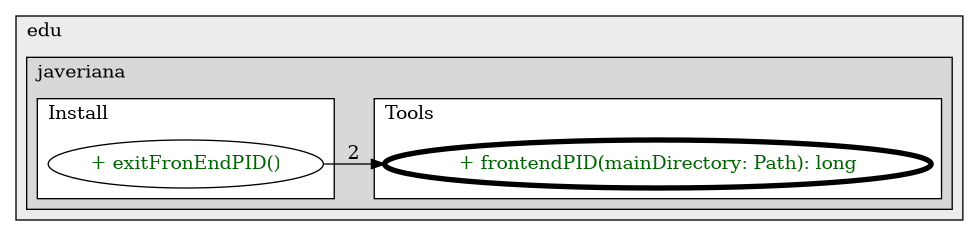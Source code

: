 @startuml

/' diagram meta data start
config=CallConfiguration;
{
  "rootMethod": "co.edu.javeriana.ctai.installer.model.tools.Tools#frontendPID(Path)",
  "projectClassification": {
    "searchMode": "OpenProject", // OpenProject, AllProjects
    "includedProjects": "",
    "pathEndKeywords": "*.impl",
    "isClientPath": "",
    "isClientName": "",
    "isTestPath": "",
    "isTestName": "",
    "isMappingPath": "",
    "isMappingName": "",
    "isDataAccessPath": "",
    "isDataAccessName": "",
    "isDataStructurePath": "",
    "isDataStructureName": "",
    "isInterfaceStructuresPath": "",
    "isInterfaceStructuresName": "",
    "isEntryPointPath": "",
    "isEntryPointName": "",
    "treatFinalFieldsAsMandatory": false
  },
  "graphRestriction": {
    "classPackageExcludeFilter": "",
    "classPackageIncludeFilter": "",
    "classNameExcludeFilter": "",
    "classNameIncludeFilter": "",
    "methodNameExcludeFilter": "",
    "methodNameIncludeFilter": "",
    "removeByInheritance": "", // inheritance/annotation based filtering is done in a second step
    "removeByAnnotation": "",
    "removeByClassPackage": "", // cleanup the graph after inheritance/annotation based filtering is done
    "removeByClassName": "",
    "cutMappings": false,
    "cutEnum": false,
    "cutTests": true,
    "cutClient": false,
    "cutDataAccess": false,
    "cutInterfaceStructures": false,
    "cutDataStructures": false,
    "cutGetterAndSetter": false,
    "cutConstructors": false
  },
  "graphTraversal": {
    "forwardDepth": 2,
    "backwardDepth": 2,
    "classPackageExcludeFilter": "",
    "classPackageIncludeFilter": "",
    "classNameExcludeFilter": "",
    "classNameIncludeFilter": "",
    "methodNameExcludeFilter": "",
    "methodNameIncludeFilter": "",
    "hideMappings": false,
    "hideDataStructures": false,
    "hidePrivateMethods": true,
    "hideInterfaceCalls": true, // indirection: implementation -> interface (is hidden) -> implementation
    "onlyShowApplicationEntryPoints": false, // root node is included
    "useMethodCallsForStructureDiagram": "ForwardOnly" // ForwardOnly, BothDirections, No
  },
  "details": {
    "aggregation": "GroupByClass", // ByClass, GroupByClass, None
    "showMethodParametersTypes": true,
    "showMethodParametersNames": true,
    "showMethodReturnType": true,
    "showPackageLevels": 2,
    "showCallOrder": true,
    "edgeMode": "MethodsOnly", // TypesOnly, MethodsOnly, TypesAndMethods, MethodsAndDirectTypeUsage
    "showDetailedClassStructure": true
  },
  "rootClass": "co.edu.javeriana.ctai.installer.model.tools.Tools",
  "extensionCallbackMethod": "" // qualified.class.name#methodName - signature: public static String method(String)
}
diagram meta data end '/



digraph g {
    rankdir="LR"
    splines=polyline
    

'nodes 
subgraph cluster_100278 { 
   	label=edu
	labeljust=l
	fillcolor="#ececec"
	style=filled
   
   subgraph cluster_496592481 { 
   	label=javeriana
	labeljust=l
	fillcolor="#d8d8d8"
	style=filled
   
   subgraph cluster_108133415 { 
   	label=Tools
	labeljust=l
	fillcolor=white
	style=filled
   
   Tools861186420XXXfrontendPID2480197[
	label="+ frontendPID(mainDirectory: Path): long"
	style=filled
	fillcolor=white
	tooltip="Tools

null"
	penwidth=4
	fontcolor=darkgreen
];
} 

subgraph cluster_1795875308 { 
   	label=Install
	labeljust=l
	fillcolor=white
	style=filled
   
   Install1071375199XXXexitFronEndPID0[
	label="+ exitFronEndPID()"
	style=filled
	fillcolor=white
	tooltip="Install

null"
	fontcolor=darkgreen
];
} 
} 
} 

'edges    
Install1071375199XXXexitFronEndPID0 -> Tools861186420XXXfrontendPID2480197[label=2];
    
}
@enduml